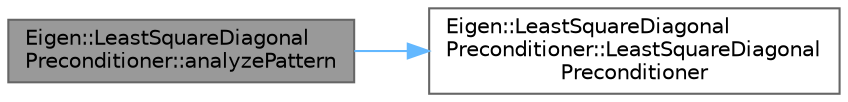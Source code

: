 digraph "Eigen::LeastSquareDiagonalPreconditioner::analyzePattern"
{
 // LATEX_PDF_SIZE
  bgcolor="transparent";
  edge [fontname=Helvetica,fontsize=10,labelfontname=Helvetica,labelfontsize=10];
  node [fontname=Helvetica,fontsize=10,shape=box,height=0.2,width=0.4];
  rankdir="LR";
  Node1 [id="Node000001",label="Eigen::LeastSquareDiagonal\lPreconditioner::analyzePattern",height=0.2,width=0.4,color="gray40", fillcolor="grey60", style="filled", fontcolor="black",tooltip=" "];
  Node1 -> Node2 [id="edge1_Node000001_Node000002",color="steelblue1",style="solid",tooltip=" "];
  Node2 [id="Node000002",label="Eigen::LeastSquareDiagonal\lPreconditioner::LeastSquareDiagonal\lPreconditioner",height=0.2,width=0.4,color="grey40", fillcolor="white", style="filled",URL="$class_eigen_1_1_least_square_diagonal_preconditioner.html#a28c5a22103a8bd561e404721d807726d",tooltip=" "];
}
